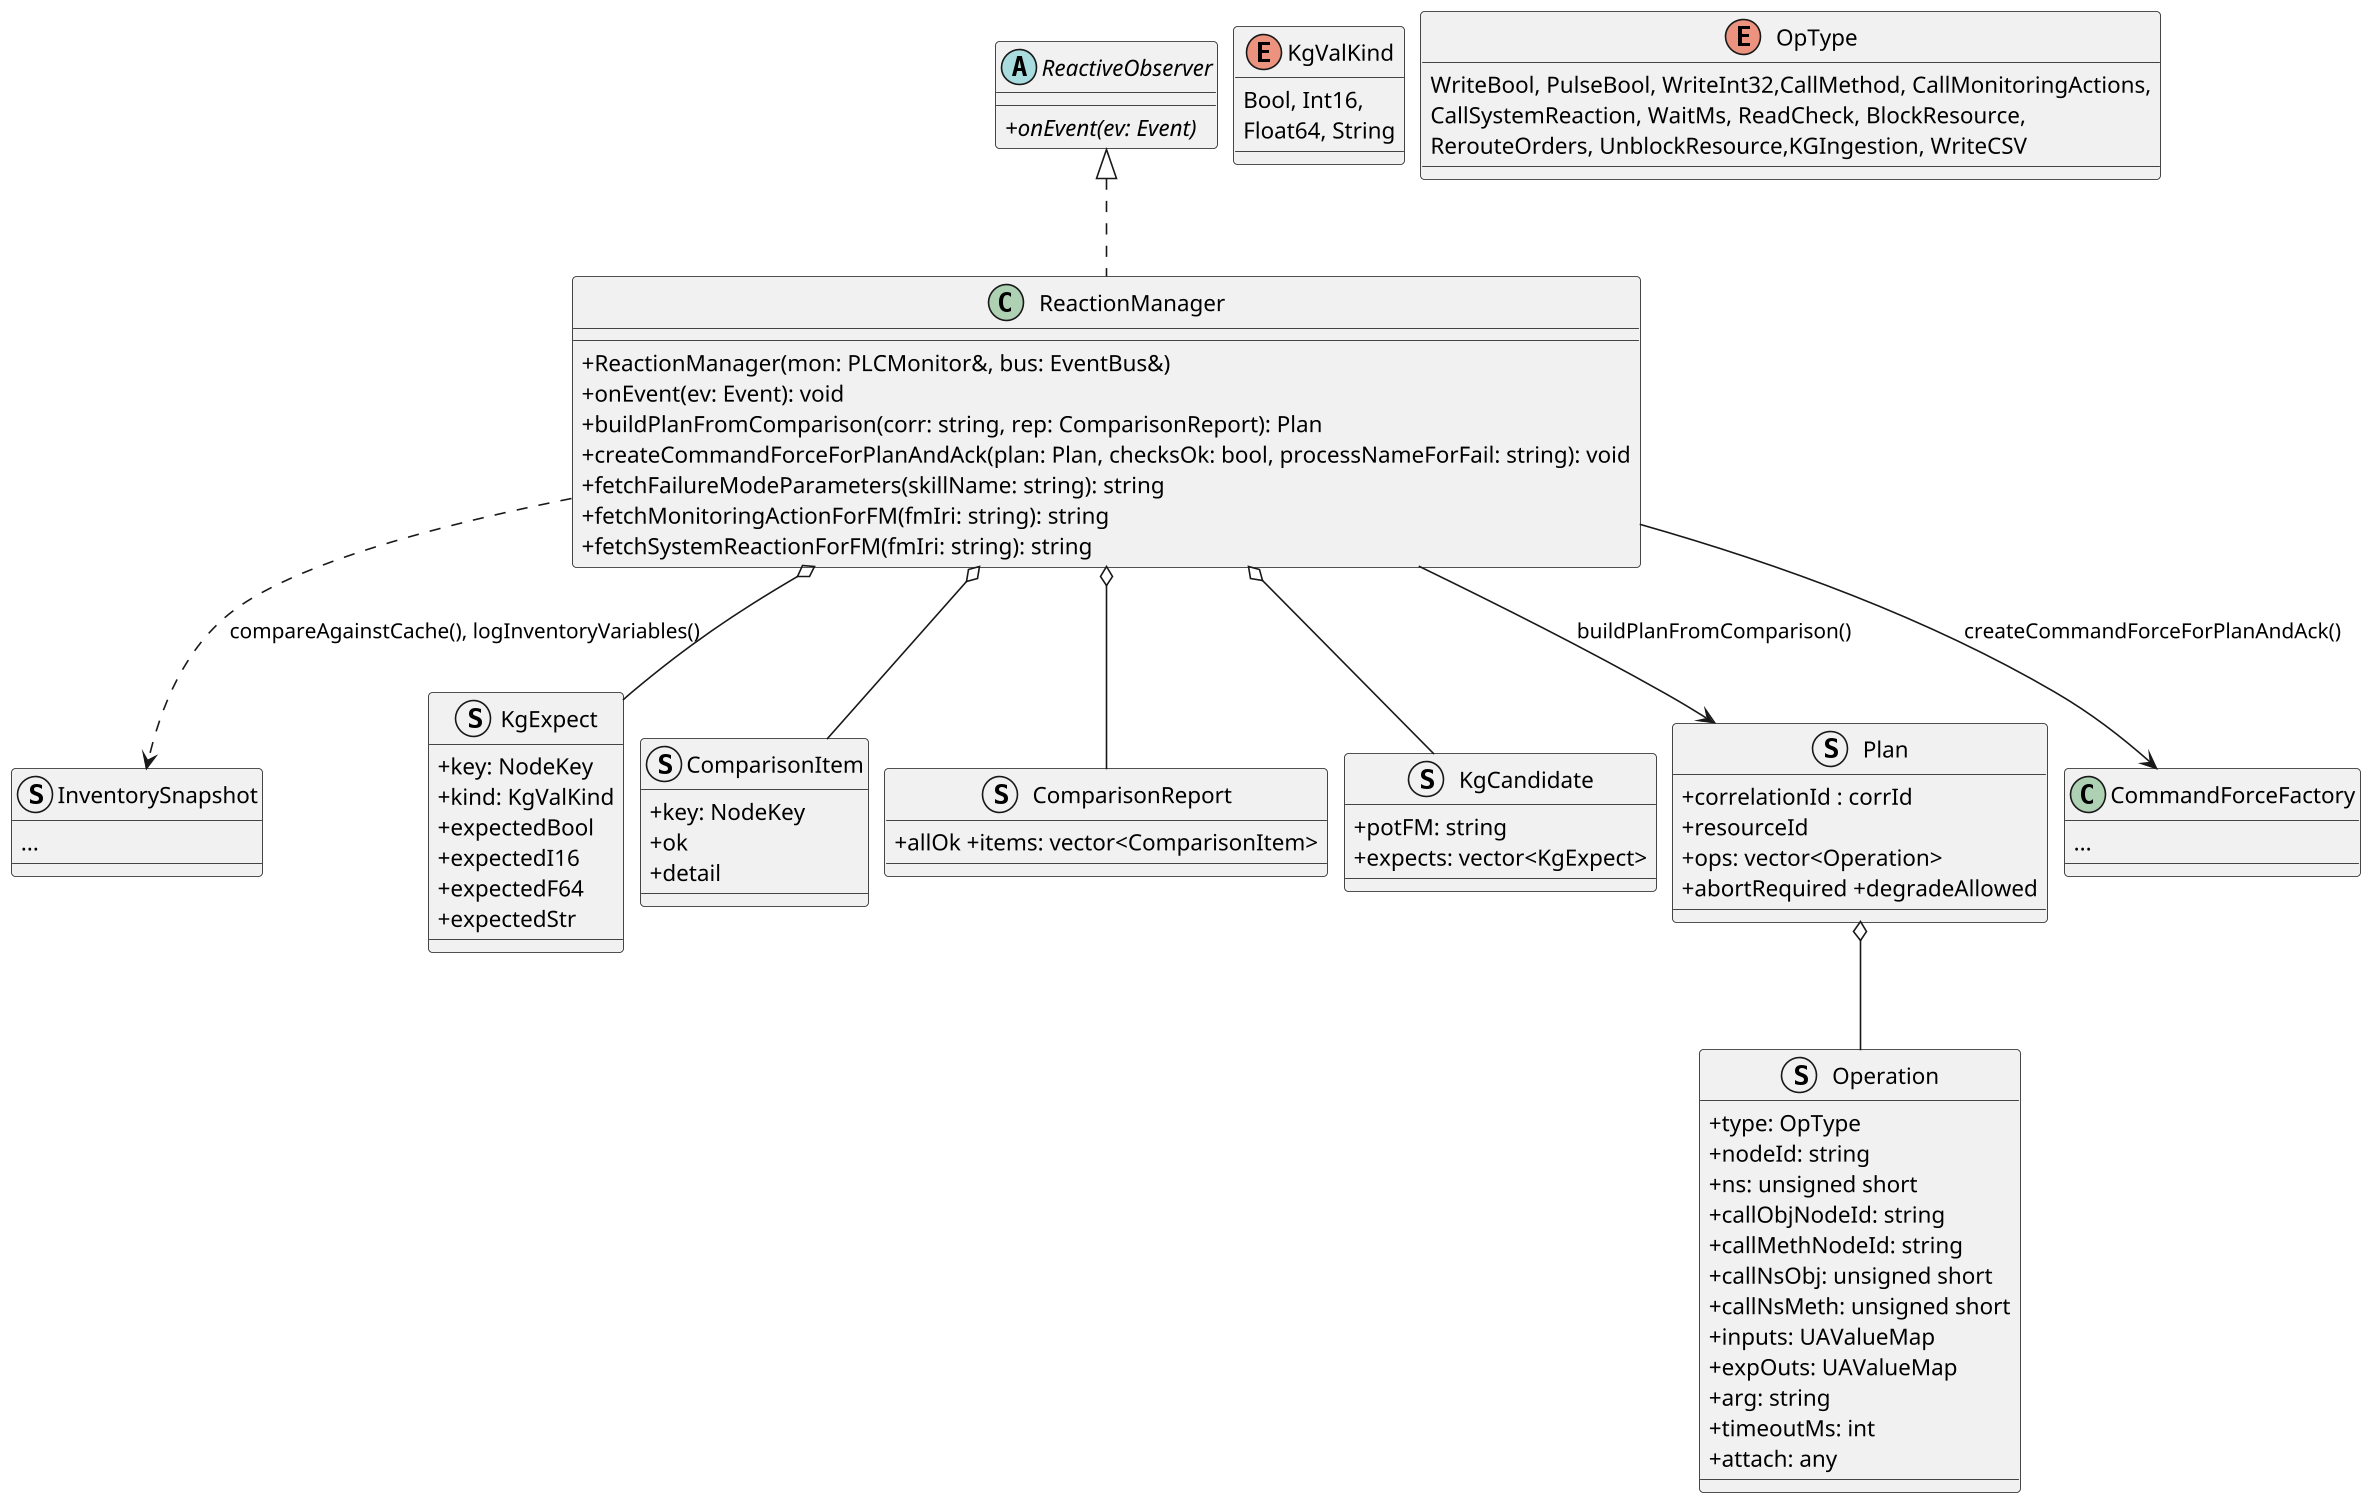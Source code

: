 @startuml ReactionManager2
' ReactionManager – Focused class diagram (only directly related types & key deps)
skinparam shadowing false
skinparam classAttributeIconSize 0
' Füge das direkt ganz oben ein:
'skinparam dpi 300                      
' für PNG-Export (ignoriert bei SVG)
skinparam defaultFontName Arial
'skinparam defaultFontSize 16           
' größerer Font = bessere Lesbarkeit
skinparam nodesep 10                  
' Knotenabstand
'skinparam ranksep 35                   
' Zeilenabstand
scale 1.6                             
' zusätzliche Skalierung
'hide empty members
'left to right direction
top to bottom direction

abstract ReactiveObserver {
  {abstract} +onEvent(ev: Event)
}
class ReactionManager implements ReactiveObserver {
  +ReactionManager(mon: PLCMonitor&, bus: EventBus&)
  +onEvent(ev: Event): void
  +buildPlanFromComparison(corr: string, rep: ComparisonReport): Plan
  +createCommandForceForPlanAndAck(plan: Plan, checksOk: bool, processNameForFail: string): void
  +fetchFailureModeParameters(skillName: string): string
  +fetchMonitoringActionForFM(fmIri: string): string
  +fetchSystemReactionForFM(fmIri: string): string
}
struct InventorySnapshot {
    ...
}
struct KgExpect { 
    +key: NodeKey 
    +kind: KgValKind 
    +expectedBool 
    +expectedI16 
    +expectedF64 
    +expectedStr 
    }
struct ComparisonItem { 
    +key: NodeKey 
    +ok 
    +detail 
    }
struct ComparisonReport { 
    +allOk +items: vector<ComparisonItem> 
    }
struct KgCandidate { 
    +potFM: string
    +expects: vector<KgExpect> 
}
struct Plan
enum KgValKind { 
    Bool, Int16, 
    Float64, String 
    }
struct Plan { 
    +correlationId : corrId
    +resourceId 
    +ops: vector<Operation> 
    +abortRequired +degradeAllowed 
    }

struct Operation {
  +type: OpType
  +nodeId: string
  +ns: unsigned short
  +callObjNodeId: string
  +callMethNodeId: string
  +callNsObj: unsigned short
  +callNsMeth: unsigned short
  +inputs: UAValueMap
  +expOuts: UAValueMap
  +arg: string
  +timeoutMs: int
  +attach: any
}
enum OpType {
  WriteBool, PulseBool, WriteInt32,CallMethod, CallMonitoringActions, 
  CallSystemReaction, WaitMs, ReadCheck, BlockResource, 
  RerouteOrders, UnblockResource,KGIngestion, WriteCSV
}
class CommandForceFactory { 
    ...
    }

ReactionManager --> Plan : buildPlanFromComparison()
Plan o-- Operation
ReactionManager --> CommandForceFactory : createCommandForceForPlanAndAck()

ReactionManager o-- KgExpect
ReactionManager o-- ComparisonItem
ReactionManager o-- ComparisonReport
ReactionManager o-- KgCandidate
ReactionManager ..> InventorySnapshot : compareAgainstCache(), logInventoryVariables()

@enduml
